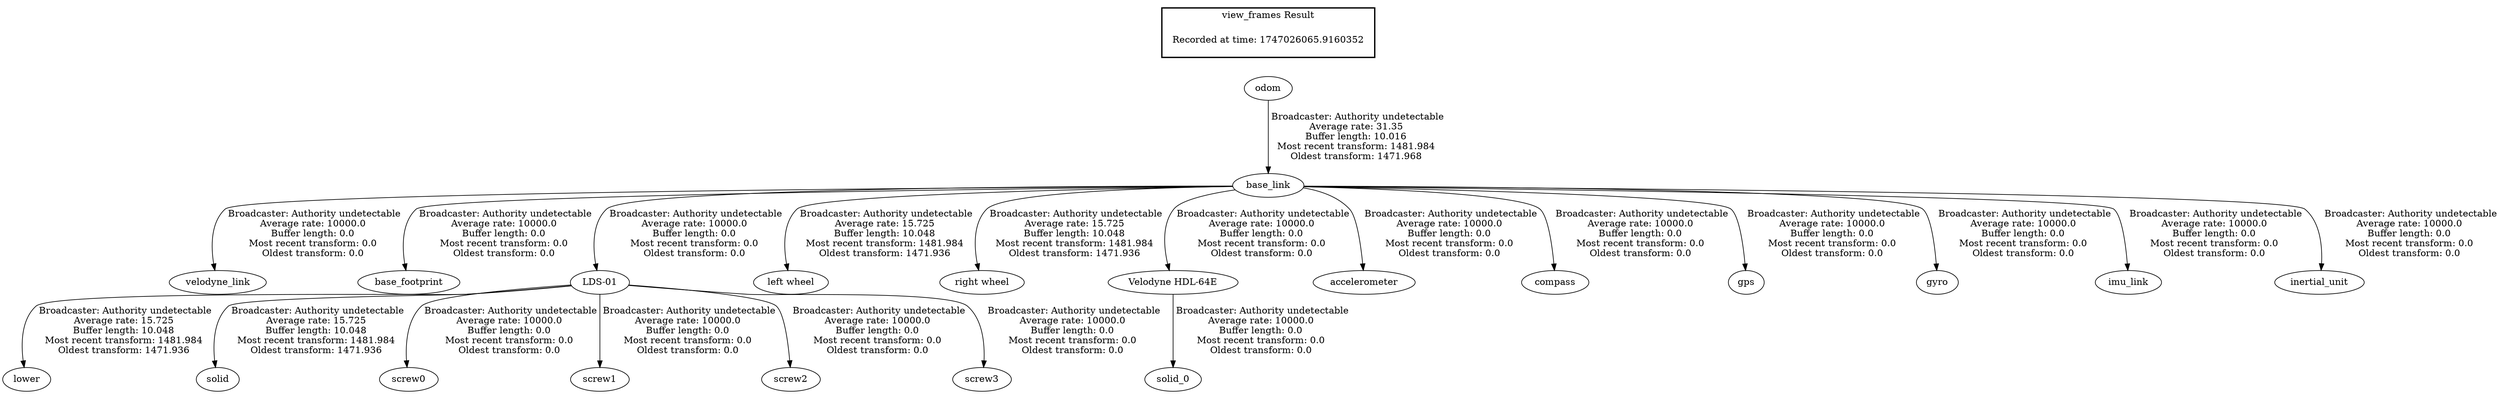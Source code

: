 digraph G {
"odom" -> "base_link"[label=" Broadcaster: Authority undetectable\nAverage rate: 31.35\nBuffer length: 10.016\nMost recent transform: 1481.984\nOldest transform: 1471.968\n"];
"base_link" -> "velodyne_link"[label=" Broadcaster: Authority undetectable\nAverage rate: 10000.0\nBuffer length: 0.0\nMost recent transform: 0.0\nOldest transform: 0.0\n"];
"base_link" -> "base_footprint"[label=" Broadcaster: Authority undetectable\nAverage rate: 10000.0\nBuffer length: 0.0\nMost recent transform: 0.0\nOldest transform: 0.0\n"];
"LDS-01" -> "lower"[label=" Broadcaster: Authority undetectable\nAverage rate: 15.725\nBuffer length: 10.048\nMost recent transform: 1481.984\nOldest transform: 1471.936\n"];
"base_link" -> "LDS-01"[label=" Broadcaster: Authority undetectable\nAverage rate: 10000.0\nBuffer length: 0.0\nMost recent transform: 0.0\nOldest transform: 0.0\n"];
"LDS-01" -> "solid"[label=" Broadcaster: Authority undetectable\nAverage rate: 15.725\nBuffer length: 10.048\nMost recent transform: 1481.984\nOldest transform: 1471.936\n"];
"base_link" -> "left wheel"[label=" Broadcaster: Authority undetectable\nAverage rate: 15.725\nBuffer length: 10.048\nMost recent transform: 1481.984\nOldest transform: 1471.936\n"];
"base_link" -> "right wheel"[label=" Broadcaster: Authority undetectable\nAverage rate: 15.725\nBuffer length: 10.048\nMost recent transform: 1481.984\nOldest transform: 1471.936\n"];
"LDS-01" -> "screw0"[label=" Broadcaster: Authority undetectable\nAverage rate: 10000.0\nBuffer length: 0.0\nMost recent transform: 0.0\nOldest transform: 0.0\n"];
"LDS-01" -> "screw1"[label=" Broadcaster: Authority undetectable\nAverage rate: 10000.0\nBuffer length: 0.0\nMost recent transform: 0.0\nOldest transform: 0.0\n"];
"LDS-01" -> "screw2"[label=" Broadcaster: Authority undetectable\nAverage rate: 10000.0\nBuffer length: 0.0\nMost recent transform: 0.0\nOldest transform: 0.0\n"];
"LDS-01" -> "screw3"[label=" Broadcaster: Authority undetectable\nAverage rate: 10000.0\nBuffer length: 0.0\nMost recent transform: 0.0\nOldest transform: 0.0\n"];
"Velodyne HDL-64E" -> "solid_0"[label=" Broadcaster: Authority undetectable\nAverage rate: 10000.0\nBuffer length: 0.0\nMost recent transform: 0.0\nOldest transform: 0.0\n"];
"base_link" -> "Velodyne HDL-64E"[label=" Broadcaster: Authority undetectable\nAverage rate: 10000.0\nBuffer length: 0.0\nMost recent transform: 0.0\nOldest transform: 0.0\n"];
"base_link" -> "accelerometer"[label=" Broadcaster: Authority undetectable\nAverage rate: 10000.0\nBuffer length: 0.0\nMost recent transform: 0.0\nOldest transform: 0.0\n"];
"base_link" -> "compass"[label=" Broadcaster: Authority undetectable\nAverage rate: 10000.0\nBuffer length: 0.0\nMost recent transform: 0.0\nOldest transform: 0.0\n"];
"base_link" -> "gps"[label=" Broadcaster: Authority undetectable\nAverage rate: 10000.0\nBuffer length: 0.0\nMost recent transform: 0.0\nOldest transform: 0.0\n"];
"base_link" -> "gyro"[label=" Broadcaster: Authority undetectable\nAverage rate: 10000.0\nBuffer length: 0.0\nMost recent transform: 0.0\nOldest transform: 0.0\n"];
"base_link" -> "imu_link"[label=" Broadcaster: Authority undetectable\nAverage rate: 10000.0\nBuffer length: 0.0\nMost recent transform: 0.0\nOldest transform: 0.0\n"];
"base_link" -> "inertial_unit"[label=" Broadcaster: Authority undetectable\nAverage rate: 10000.0\nBuffer length: 0.0\nMost recent transform: 0.0\nOldest transform: 0.0\n"];
edge [style=invis];
 subgraph cluster_legend { style=bold; color=black; label ="view_frames Result";
"Recorded at time: 1747026065.9160352"[ shape=plaintext ] ;
}->"odom";
}